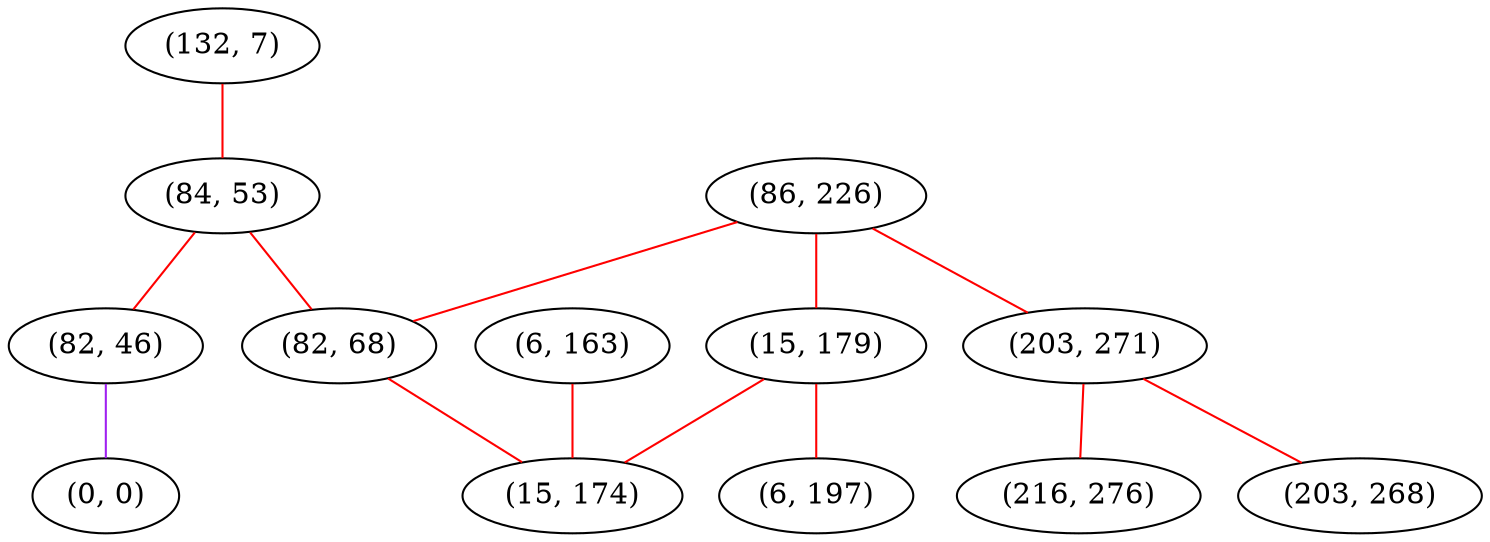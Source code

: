 graph "" {
"(132, 7)";
"(86, 226)";
"(84, 53)";
"(82, 46)";
"(82, 68)";
"(6, 163)";
"(0, 0)";
"(203, 271)";
"(15, 179)";
"(15, 174)";
"(203, 268)";
"(6, 197)";
"(216, 276)";
"(132, 7)" -- "(84, 53)"  [color=red, key=0, weight=1];
"(86, 226)" -- "(15, 179)"  [color=red, key=0, weight=1];
"(86, 226)" -- "(82, 68)"  [color=red, key=0, weight=1];
"(86, 226)" -- "(203, 271)"  [color=red, key=0, weight=1];
"(84, 53)" -- "(82, 46)"  [color=red, key=0, weight=1];
"(84, 53)" -- "(82, 68)"  [color=red, key=0, weight=1];
"(82, 46)" -- "(0, 0)"  [color=purple, key=0, weight=4];
"(82, 68)" -- "(15, 174)"  [color=red, key=0, weight=1];
"(6, 163)" -- "(15, 174)"  [color=red, key=0, weight=1];
"(203, 271)" -- "(203, 268)"  [color=red, key=0, weight=1];
"(203, 271)" -- "(216, 276)"  [color=red, key=0, weight=1];
"(15, 179)" -- "(15, 174)"  [color=red, key=0, weight=1];
"(15, 179)" -- "(6, 197)"  [color=red, key=0, weight=1];
}
